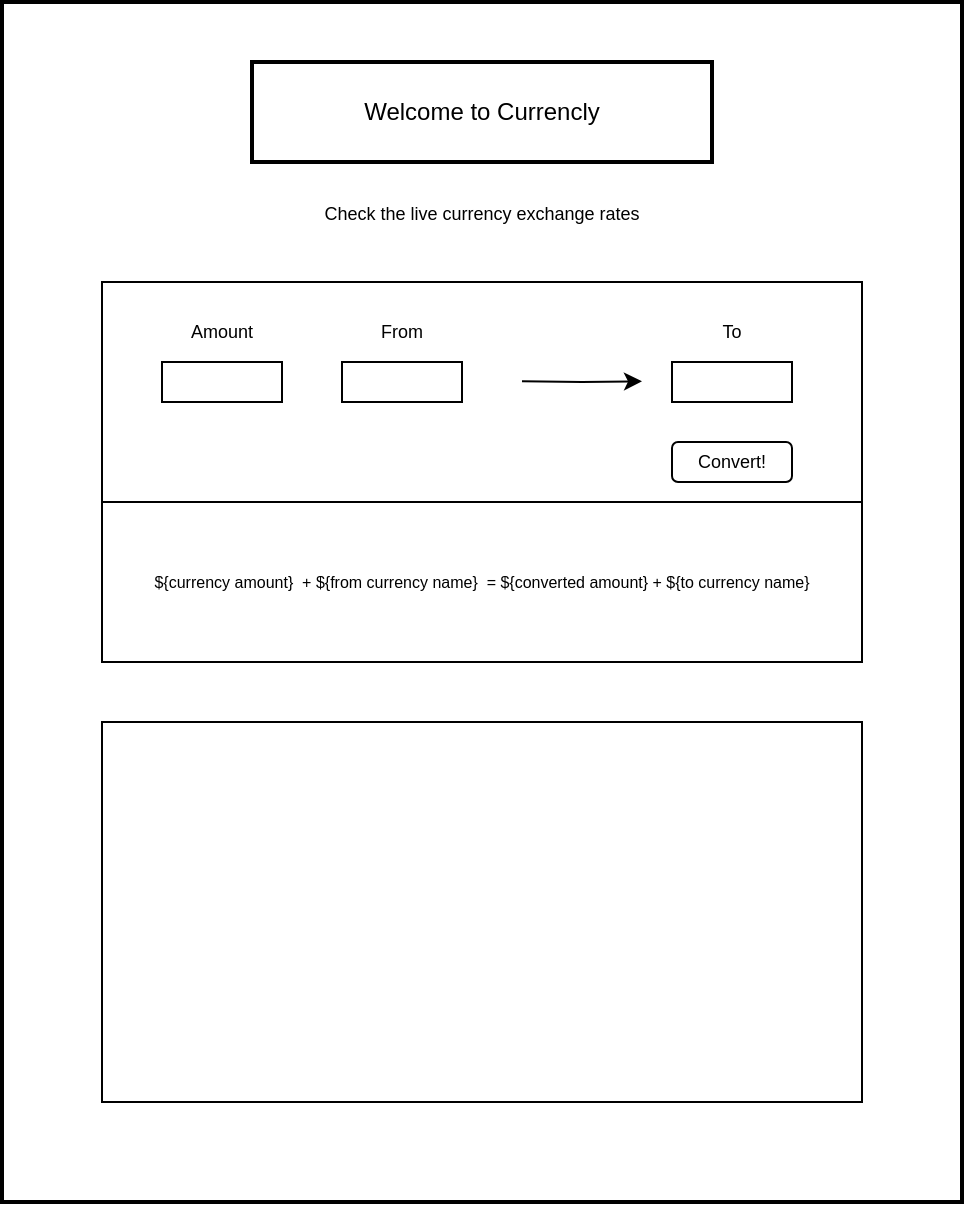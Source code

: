 <mxfile version="20.2.0" type="device"><diagram id="d7vACDL8yVJOuOgoaRZT" name="Page-1"><mxGraphModel dx="-888" dy="1721" grid="1" gridSize="10" guides="1" tooltips="1" connect="1" arrows="1" fold="1" page="1" pageScale="1" pageWidth="850" pageHeight="1100" math="0" shadow="0"><root><mxCell id="0"/><mxCell id="1" parent="0"/><mxCell id="OA0So9xYZEo2Qq_VZC4a-2" value="" style="rounded=0;whiteSpace=wrap;html=1;strokeWidth=2;" parent="1" vertex="1"><mxGeometry x="2160" y="-290" width="480" height="600" as="geometry"/></mxCell><mxCell id="OA0So9xYZEo2Qq_VZC4a-3" value="Welcome to Currencly" style="rounded=0;whiteSpace=wrap;html=1;strokeWidth=2;" parent="1" vertex="1"><mxGeometry x="2285" y="-260" width="230" height="50" as="geometry"/></mxCell><mxCell id="OA0So9xYZEo2Qq_VZC4a-10" value="&lt;font style=&quot;font-size: 9px;&quot;&gt;Check the live currency exchange rates&lt;/font&gt;" style="text;html=1;align=center;verticalAlign=middle;whiteSpace=wrap;rounded=0;" parent="1" vertex="1"><mxGeometry x="2270" y="-200" width="260" height="30" as="geometry"/></mxCell><mxCell id="OA0So9xYZEo2Qq_VZC4a-11" value="" style="rounded=0;whiteSpace=wrap;html=1;fontSize=9;" parent="1" vertex="1"><mxGeometry x="2210" y="-150" width="380" height="180" as="geometry"/></mxCell><mxCell id="OA0So9xYZEo2Qq_VZC4a-12" value="Amount" style="text;html=1;strokeColor=none;fillColor=none;align=center;verticalAlign=middle;whiteSpace=wrap;rounded=0;fontSize=9;" parent="1" vertex="1"><mxGeometry x="2240" y="-140" width="60" height="30" as="geometry"/></mxCell><mxCell id="OA0So9xYZEo2Qq_VZC4a-13" value="From" style="text;html=1;strokeColor=none;fillColor=none;align=center;verticalAlign=middle;whiteSpace=wrap;rounded=0;fontSize=9;" parent="1" vertex="1"><mxGeometry x="2330" y="-140" width="60" height="30" as="geometry"/></mxCell><mxCell id="OA0So9xYZEo2Qq_VZC4a-14" value="To" style="text;html=1;strokeColor=none;fillColor=none;align=center;verticalAlign=middle;whiteSpace=wrap;rounded=0;fontSize=9;" parent="1" vertex="1"><mxGeometry x="2495" y="-140" width="60" height="30" as="geometry"/></mxCell><mxCell id="OA0So9xYZEo2Qq_VZC4a-15" value="" style="rounded=0;whiteSpace=wrap;html=1;fontSize=9;" parent="1" vertex="1"><mxGeometry x="2240" y="-110" width="60" height="20" as="geometry"/></mxCell><mxCell id="OA0So9xYZEo2Qq_VZC4a-17" value="" style="rounded=0;whiteSpace=wrap;html=1;fontSize=9;" parent="1" vertex="1"><mxGeometry x="2330" y="-110" width="60" height="20" as="geometry"/></mxCell><mxCell id="OA0So9xYZEo2Qq_VZC4a-18" value="" style="rounded=0;whiteSpace=wrap;html=1;fontSize=9;" parent="1" vertex="1"><mxGeometry x="2495" y="-110" width="60" height="20" as="geometry"/></mxCell><mxCell id="OA0So9xYZEo2Qq_VZC4a-19" value="" style="endArrow=classic;html=1;rounded=0;fontSize=9;" parent="1" edge="1"><mxGeometry width="50" height="50" relative="1" as="geometry"><mxPoint x="2420" y="-100.34" as="sourcePoint"/><mxPoint x="2480" y="-100.34" as="targetPoint"/><Array as="points"><mxPoint x="2450" y="-100"/></Array></mxGeometry></mxCell><mxCell id="OA0So9xYZEo2Qq_VZC4a-20" value="" style="rounded=1;whiteSpace=wrap;html=1;fontSize=9;" parent="1" vertex="1"><mxGeometry x="2495" y="-70" width="60" height="20" as="geometry"/></mxCell><mxCell id="OA0So9xYZEo2Qq_VZC4a-21" value="Convert!" style="text;html=1;strokeColor=none;fillColor=none;align=center;verticalAlign=middle;whiteSpace=wrap;rounded=0;fontSize=9;" parent="1" vertex="1"><mxGeometry x="2495" y="-75" width="60" height="30" as="geometry"/></mxCell><mxCell id="OA0So9xYZEo2Qq_VZC4a-24" value="" style="rounded=0;whiteSpace=wrap;html=1;fontSize=9;" parent="1" vertex="1"><mxGeometry x="2210" y="-40" width="380" height="80" as="geometry"/></mxCell><mxCell id="OA0So9xYZEo2Qq_VZC4a-25" value="&lt;font style=&quot;font-size: 8px;&quot;&gt;${currency amount}&amp;nbsp; + ${from currency name}&amp;nbsp; = ${converted amount} + ${to currency name}&lt;/font&gt;" style="text;html=1;strokeColor=none;fillColor=none;align=center;verticalAlign=middle;whiteSpace=wrap;rounded=0;fontSize=9;" parent="1" vertex="1"><mxGeometry x="2210" y="-12.5" width="380" height="25" as="geometry"/></mxCell><mxCell id="OA0So9xYZEo2Qq_VZC4a-26" value="" style="rounded=0;whiteSpace=wrap;html=1;fontSize=8;" parent="1" vertex="1"><mxGeometry x="2210" y="70" width="380" height="190" as="geometry"/></mxCell></root></mxGraphModel></diagram></mxfile>